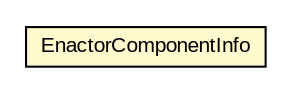 #!/usr/local/bin/dot
#
# Class diagram 
# Generated by UMLGraph version 5.3 (http://www.umlgraph.org/)
#

digraph G {
	edge [fontname="arial",fontsize=10,labelfontname="arial",labelfontsize=10];
	node [fontname="arial",fontsize=10,shape=plaintext];
	nodesep=0.25;
	ranksep=0.5;
	// context.arch.enactor.EnactorComponentInfo
	c75338 [label=<<table title="context.arch.enactor.EnactorComponentInfo" border="0" cellborder="1" cellspacing="0" cellpadding="2" port="p" bgcolor="lemonChiffon" href="./EnactorComponentInfo.html">
		<tr><td><table border="0" cellspacing="0" cellpadding="1">
<tr><td align="center" balign="center"> EnactorComponentInfo </td></tr>
		</table></td></tr>
		</table>>, fontname="arial", fontcolor="black", fontsize=10.0];
}

